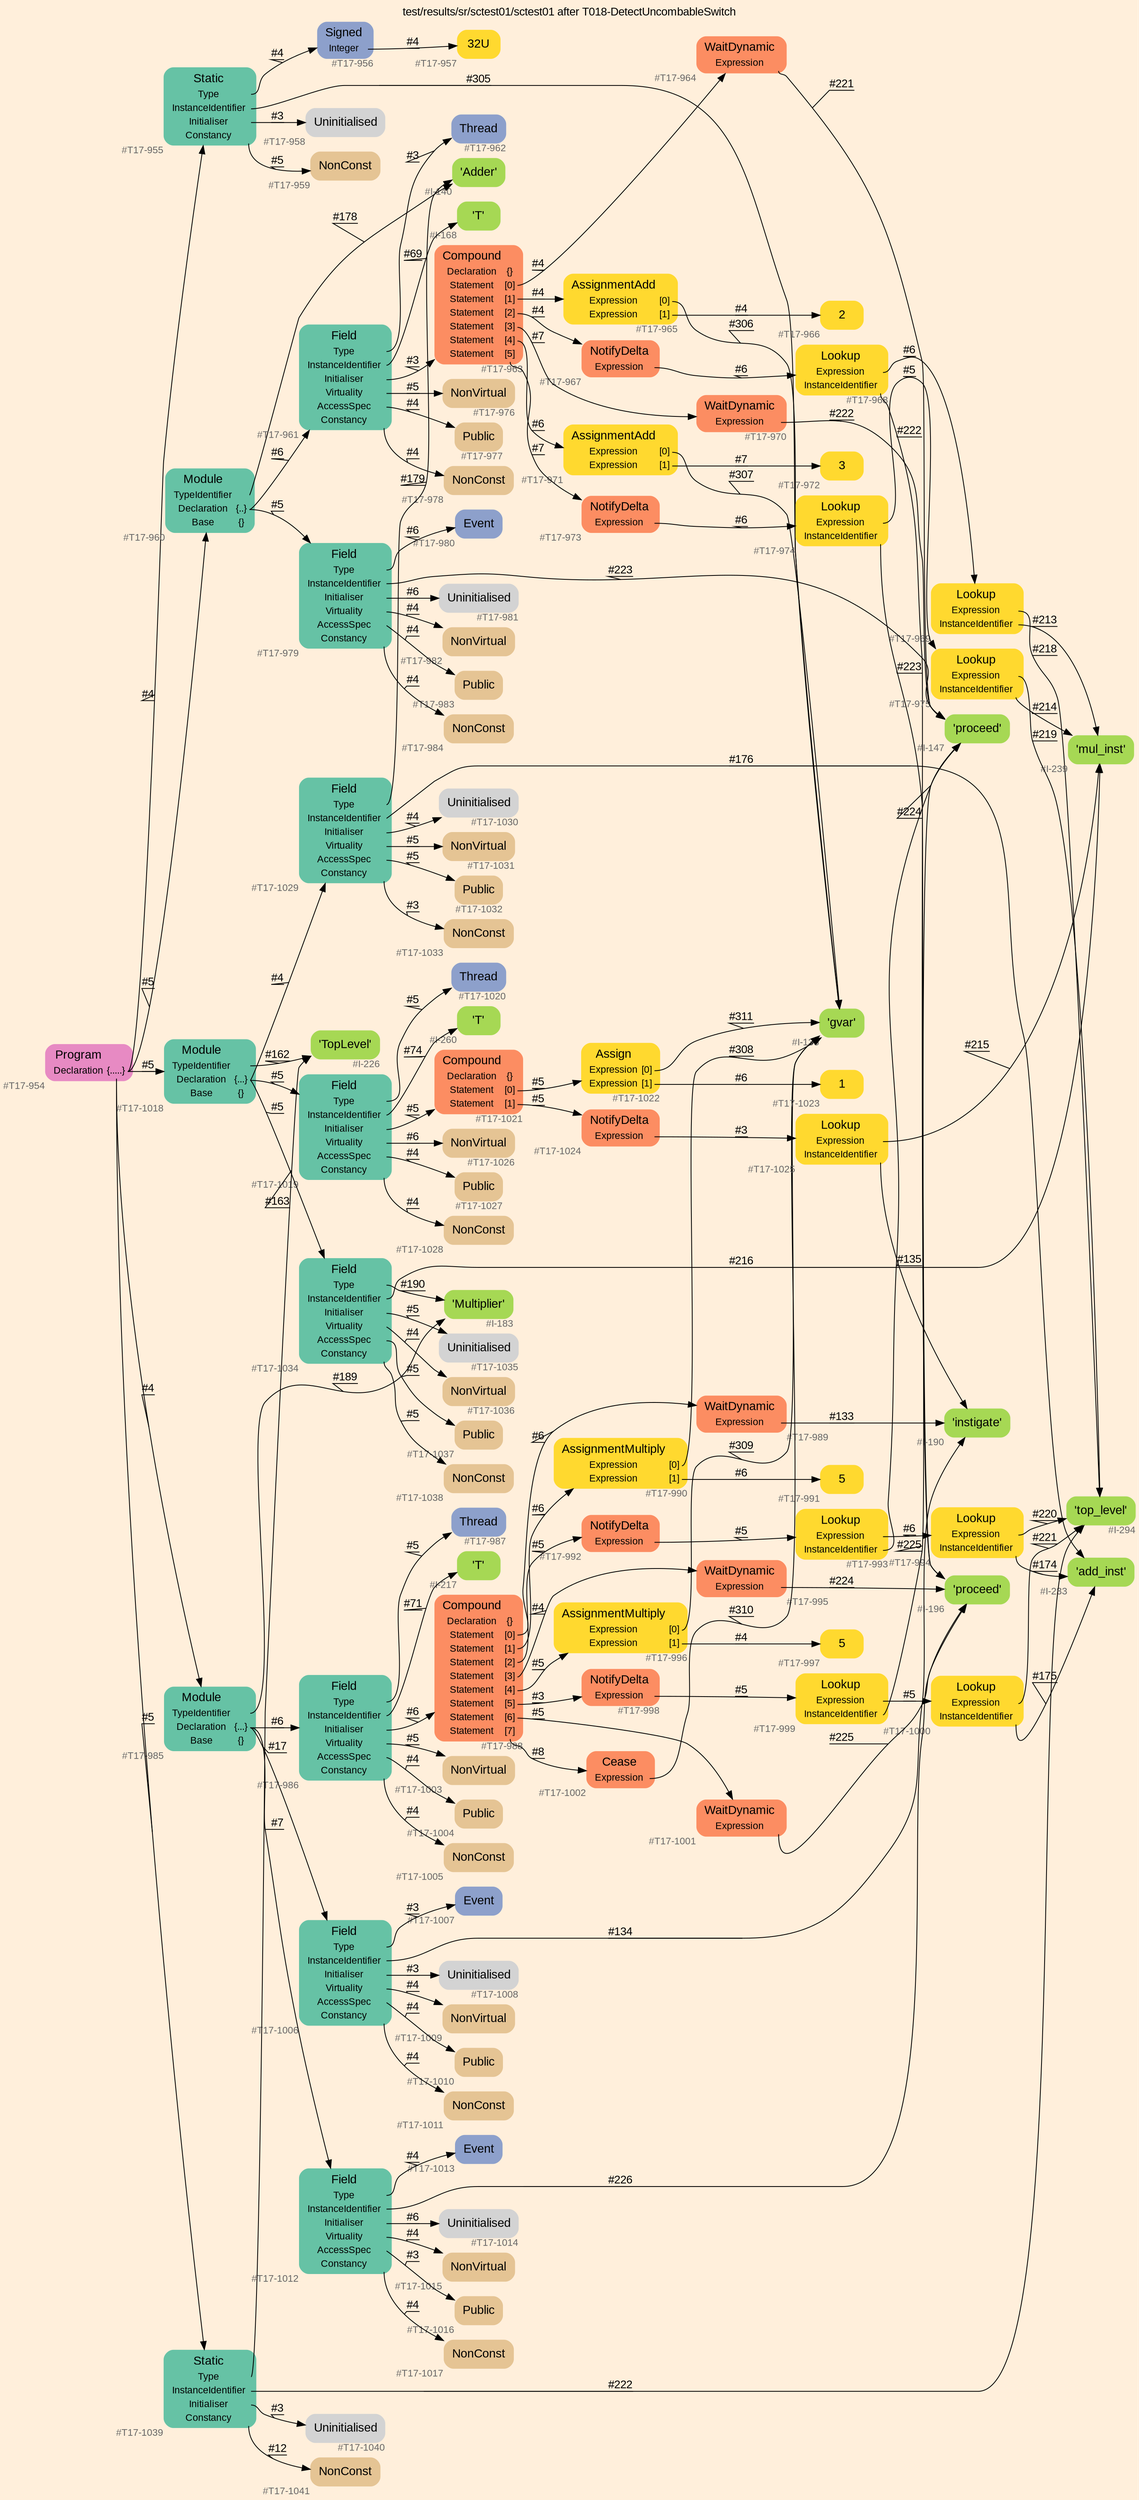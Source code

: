 digraph "test/results/sr/sctest01/sctest01 after T018-DetectUncombableSwitch" {
label = "test/results/sr/sctest01/sctest01 after T018-DetectUncombableSwitch"
labelloc = t
graph [
    rankdir = "LR"
    ranksep = 0.3
    bgcolor = antiquewhite1
    color = black
    fontcolor = black
    fontname = "Arial"
];
node [
    fontname = "Arial"
];
edge [
    fontname = "Arial"
];

// -------------------- node figure --------------------
// -------- block #T17-954 ----------
"#T17-954" [
    fillcolor = "/set28/4"
    xlabel = "#T17-954"
    fontsize = "12"
    fontcolor = grey40
    shape = "plaintext"
    label = <<TABLE BORDER="0" CELLBORDER="0" CELLSPACING="0">
     <TR><TD><FONT COLOR="black" POINT-SIZE="15">Program</FONT></TD></TR>
     <TR><TD><FONT COLOR="black" POINT-SIZE="12">Declaration</FONT></TD><TD PORT="port0"><FONT COLOR="black" POINT-SIZE="12">{.....}</FONT></TD></TR>
    </TABLE>>
    style = "rounded,filled"
];

// -------- block #T17-955 ----------
"#T17-955" [
    fillcolor = "/set28/1"
    xlabel = "#T17-955"
    fontsize = "12"
    fontcolor = grey40
    shape = "plaintext"
    label = <<TABLE BORDER="0" CELLBORDER="0" CELLSPACING="0">
     <TR><TD><FONT COLOR="black" POINT-SIZE="15">Static</FONT></TD></TR>
     <TR><TD><FONT COLOR="black" POINT-SIZE="12">Type</FONT></TD><TD PORT="port0"></TD></TR>
     <TR><TD><FONT COLOR="black" POINT-SIZE="12">InstanceIdentifier</FONT></TD><TD PORT="port1"></TD></TR>
     <TR><TD><FONT COLOR="black" POINT-SIZE="12">Initialiser</FONT></TD><TD PORT="port2"></TD></TR>
     <TR><TD><FONT COLOR="black" POINT-SIZE="12">Constancy</FONT></TD><TD PORT="port3"></TD></TR>
    </TABLE>>
    style = "rounded,filled"
];

// -------- block #T17-956 ----------
"#T17-956" [
    fillcolor = "/set28/3"
    xlabel = "#T17-956"
    fontsize = "12"
    fontcolor = grey40
    shape = "plaintext"
    label = <<TABLE BORDER="0" CELLBORDER="0" CELLSPACING="0">
     <TR><TD><FONT COLOR="black" POINT-SIZE="15">Signed</FONT></TD></TR>
     <TR><TD><FONT COLOR="black" POINT-SIZE="12">Integer</FONT></TD><TD PORT="port0"></TD></TR>
    </TABLE>>
    style = "rounded,filled"
];

// -------- block #T17-957 ----------
"#T17-957" [
    fillcolor = "/set28/6"
    xlabel = "#T17-957"
    fontsize = "12"
    fontcolor = grey40
    shape = "plaintext"
    label = <<TABLE BORDER="0" CELLBORDER="0" CELLSPACING="0">
     <TR><TD><FONT COLOR="black" POINT-SIZE="15">32U</FONT></TD></TR>
    </TABLE>>
    style = "rounded,filled"
];

// -------- block #I-135 ----------
"#I-135" [
    fillcolor = "/set28/5"
    xlabel = "#I-135"
    fontsize = "12"
    fontcolor = grey40
    shape = "plaintext"
    label = <<TABLE BORDER="0" CELLBORDER="0" CELLSPACING="0">
     <TR><TD><FONT COLOR="black" POINT-SIZE="15">'gvar'</FONT></TD></TR>
    </TABLE>>
    style = "rounded,filled"
];

// -------- block #T17-958 ----------
"#T17-958" [
    xlabel = "#T17-958"
    fontsize = "12"
    fontcolor = grey40
    shape = "plaintext"
    label = <<TABLE BORDER="0" CELLBORDER="0" CELLSPACING="0">
     <TR><TD><FONT COLOR="black" POINT-SIZE="15">Uninitialised</FONT></TD></TR>
    </TABLE>>
    style = "rounded,filled"
];

// -------- block #T17-959 ----------
"#T17-959" [
    fillcolor = "/set28/7"
    xlabel = "#T17-959"
    fontsize = "12"
    fontcolor = grey40
    shape = "plaintext"
    label = <<TABLE BORDER="0" CELLBORDER="0" CELLSPACING="0">
     <TR><TD><FONT COLOR="black" POINT-SIZE="15">NonConst</FONT></TD></TR>
    </TABLE>>
    style = "rounded,filled"
];

// -------- block #T17-960 ----------
"#T17-960" [
    fillcolor = "/set28/1"
    xlabel = "#T17-960"
    fontsize = "12"
    fontcolor = grey40
    shape = "plaintext"
    label = <<TABLE BORDER="0" CELLBORDER="0" CELLSPACING="0">
     <TR><TD><FONT COLOR="black" POINT-SIZE="15">Module</FONT></TD></TR>
     <TR><TD><FONT COLOR="black" POINT-SIZE="12">TypeIdentifier</FONT></TD><TD PORT="port0"></TD></TR>
     <TR><TD><FONT COLOR="black" POINT-SIZE="12">Declaration</FONT></TD><TD PORT="port1"><FONT COLOR="black" POINT-SIZE="12">{..}</FONT></TD></TR>
     <TR><TD><FONT COLOR="black" POINT-SIZE="12">Base</FONT></TD><TD PORT="port2"><FONT COLOR="black" POINT-SIZE="12">{}</FONT></TD></TR>
    </TABLE>>
    style = "rounded,filled"
];

// -------- block #I-140 ----------
"#I-140" [
    fillcolor = "/set28/5"
    xlabel = "#I-140"
    fontsize = "12"
    fontcolor = grey40
    shape = "plaintext"
    label = <<TABLE BORDER="0" CELLBORDER="0" CELLSPACING="0">
     <TR><TD><FONT COLOR="black" POINT-SIZE="15">'Adder'</FONT></TD></TR>
    </TABLE>>
    style = "rounded,filled"
];

// -------- block #T17-961 ----------
"#T17-961" [
    fillcolor = "/set28/1"
    xlabel = "#T17-961"
    fontsize = "12"
    fontcolor = grey40
    shape = "plaintext"
    label = <<TABLE BORDER="0" CELLBORDER="0" CELLSPACING="0">
     <TR><TD><FONT COLOR="black" POINT-SIZE="15">Field</FONT></TD></TR>
     <TR><TD><FONT COLOR="black" POINT-SIZE="12">Type</FONT></TD><TD PORT="port0"></TD></TR>
     <TR><TD><FONT COLOR="black" POINT-SIZE="12">InstanceIdentifier</FONT></TD><TD PORT="port1"></TD></TR>
     <TR><TD><FONT COLOR="black" POINT-SIZE="12">Initialiser</FONT></TD><TD PORT="port2"></TD></TR>
     <TR><TD><FONT COLOR="black" POINT-SIZE="12">Virtuality</FONT></TD><TD PORT="port3"></TD></TR>
     <TR><TD><FONT COLOR="black" POINT-SIZE="12">AccessSpec</FONT></TD><TD PORT="port4"></TD></TR>
     <TR><TD><FONT COLOR="black" POINT-SIZE="12">Constancy</FONT></TD><TD PORT="port5"></TD></TR>
    </TABLE>>
    style = "rounded,filled"
];

// -------- block #T17-962 ----------
"#T17-962" [
    fillcolor = "/set28/3"
    xlabel = "#T17-962"
    fontsize = "12"
    fontcolor = grey40
    shape = "plaintext"
    label = <<TABLE BORDER="0" CELLBORDER="0" CELLSPACING="0">
     <TR><TD><FONT COLOR="black" POINT-SIZE="15">Thread</FONT></TD></TR>
    </TABLE>>
    style = "rounded,filled"
];

// -------- block #I-168 ----------
"#I-168" [
    fillcolor = "/set28/5"
    xlabel = "#I-168"
    fontsize = "12"
    fontcolor = grey40
    shape = "plaintext"
    label = <<TABLE BORDER="0" CELLBORDER="0" CELLSPACING="0">
     <TR><TD><FONT COLOR="black" POINT-SIZE="15">'T'</FONT></TD></TR>
    </TABLE>>
    style = "rounded,filled"
];

// -------- block #T17-963 ----------
"#T17-963" [
    fillcolor = "/set28/2"
    xlabel = "#T17-963"
    fontsize = "12"
    fontcolor = grey40
    shape = "plaintext"
    label = <<TABLE BORDER="0" CELLBORDER="0" CELLSPACING="0">
     <TR><TD><FONT COLOR="black" POINT-SIZE="15">Compound</FONT></TD></TR>
     <TR><TD><FONT COLOR="black" POINT-SIZE="12">Declaration</FONT></TD><TD PORT="port0"><FONT COLOR="black" POINT-SIZE="12">{}</FONT></TD></TR>
     <TR><TD><FONT COLOR="black" POINT-SIZE="12">Statement</FONT></TD><TD PORT="port1"><FONT COLOR="black" POINT-SIZE="12">[0]</FONT></TD></TR>
     <TR><TD><FONT COLOR="black" POINT-SIZE="12">Statement</FONT></TD><TD PORT="port2"><FONT COLOR="black" POINT-SIZE="12">[1]</FONT></TD></TR>
     <TR><TD><FONT COLOR="black" POINT-SIZE="12">Statement</FONT></TD><TD PORT="port3"><FONT COLOR="black" POINT-SIZE="12">[2]</FONT></TD></TR>
     <TR><TD><FONT COLOR="black" POINT-SIZE="12">Statement</FONT></TD><TD PORT="port4"><FONT COLOR="black" POINT-SIZE="12">[3]</FONT></TD></TR>
     <TR><TD><FONT COLOR="black" POINT-SIZE="12">Statement</FONT></TD><TD PORT="port5"><FONT COLOR="black" POINT-SIZE="12">[4]</FONT></TD></TR>
     <TR><TD><FONT COLOR="black" POINT-SIZE="12">Statement</FONT></TD><TD PORT="port6"><FONT COLOR="black" POINT-SIZE="12">[5]</FONT></TD></TR>
    </TABLE>>
    style = "rounded,filled"
];

// -------- block #T17-964 ----------
"#T17-964" [
    fillcolor = "/set28/2"
    xlabel = "#T17-964"
    fontsize = "12"
    fontcolor = grey40
    shape = "plaintext"
    label = <<TABLE BORDER="0" CELLBORDER="0" CELLSPACING="0">
     <TR><TD><FONT COLOR="black" POINT-SIZE="15">WaitDynamic</FONT></TD></TR>
     <TR><TD><FONT COLOR="black" POINT-SIZE="12">Expression</FONT></TD><TD PORT="port0"></TD></TR>
    </TABLE>>
    style = "rounded,filled"
];

// -------- block #I-147 ----------
"#I-147" [
    fillcolor = "/set28/5"
    xlabel = "#I-147"
    fontsize = "12"
    fontcolor = grey40
    shape = "plaintext"
    label = <<TABLE BORDER="0" CELLBORDER="0" CELLSPACING="0">
     <TR><TD><FONT COLOR="black" POINT-SIZE="15">'proceed'</FONT></TD></TR>
    </TABLE>>
    style = "rounded,filled"
];

// -------- block #T17-965 ----------
"#T17-965" [
    fillcolor = "/set28/6"
    xlabel = "#T17-965"
    fontsize = "12"
    fontcolor = grey40
    shape = "plaintext"
    label = <<TABLE BORDER="0" CELLBORDER="0" CELLSPACING="0">
     <TR><TD><FONT COLOR="black" POINT-SIZE="15">AssignmentAdd</FONT></TD></TR>
     <TR><TD><FONT COLOR="black" POINT-SIZE="12">Expression</FONT></TD><TD PORT="port0"><FONT COLOR="black" POINT-SIZE="12">[0]</FONT></TD></TR>
     <TR><TD><FONT COLOR="black" POINT-SIZE="12">Expression</FONT></TD><TD PORT="port1"><FONT COLOR="black" POINT-SIZE="12">[1]</FONT></TD></TR>
    </TABLE>>
    style = "rounded,filled"
];

// -------- block #T17-966 ----------
"#T17-966" [
    fillcolor = "/set28/6"
    xlabel = "#T17-966"
    fontsize = "12"
    fontcolor = grey40
    shape = "plaintext"
    label = <<TABLE BORDER="0" CELLBORDER="0" CELLSPACING="0">
     <TR><TD><FONT COLOR="black" POINT-SIZE="15">2</FONT></TD></TR>
    </TABLE>>
    style = "rounded,filled"
];

// -------- block #T17-967 ----------
"#T17-967" [
    fillcolor = "/set28/2"
    xlabel = "#T17-967"
    fontsize = "12"
    fontcolor = grey40
    shape = "plaintext"
    label = <<TABLE BORDER="0" CELLBORDER="0" CELLSPACING="0">
     <TR><TD><FONT COLOR="black" POINT-SIZE="15">NotifyDelta</FONT></TD></TR>
     <TR><TD><FONT COLOR="black" POINT-SIZE="12">Expression</FONT></TD><TD PORT="port0"></TD></TR>
    </TABLE>>
    style = "rounded,filled"
];

// -------- block #T17-968 ----------
"#T17-968" [
    fillcolor = "/set28/6"
    xlabel = "#T17-968"
    fontsize = "12"
    fontcolor = grey40
    shape = "plaintext"
    label = <<TABLE BORDER="0" CELLBORDER="0" CELLSPACING="0">
     <TR><TD><FONT COLOR="black" POINT-SIZE="15">Lookup</FONT></TD></TR>
     <TR><TD><FONT COLOR="black" POINT-SIZE="12">Expression</FONT></TD><TD PORT="port0"></TD></TR>
     <TR><TD><FONT COLOR="black" POINT-SIZE="12">InstanceIdentifier</FONT></TD><TD PORT="port1"></TD></TR>
    </TABLE>>
    style = "rounded,filled"
];

// -------- block #T17-969 ----------
"#T17-969" [
    fillcolor = "/set28/6"
    xlabel = "#T17-969"
    fontsize = "12"
    fontcolor = grey40
    shape = "plaintext"
    label = <<TABLE BORDER="0" CELLBORDER="0" CELLSPACING="0">
     <TR><TD><FONT COLOR="black" POINT-SIZE="15">Lookup</FONT></TD></TR>
     <TR><TD><FONT COLOR="black" POINT-SIZE="12">Expression</FONT></TD><TD PORT="port0"></TD></TR>
     <TR><TD><FONT COLOR="black" POINT-SIZE="12">InstanceIdentifier</FONT></TD><TD PORT="port1"></TD></TR>
    </TABLE>>
    style = "rounded,filled"
];

// -------- block #I-294 ----------
"#I-294" [
    fillcolor = "/set28/5"
    xlabel = "#I-294"
    fontsize = "12"
    fontcolor = grey40
    shape = "plaintext"
    label = <<TABLE BORDER="0" CELLBORDER="0" CELLSPACING="0">
     <TR><TD><FONT COLOR="black" POINT-SIZE="15">'top_level'</FONT></TD></TR>
    </TABLE>>
    style = "rounded,filled"
];

// -------- block #I-239 ----------
"#I-239" [
    fillcolor = "/set28/5"
    xlabel = "#I-239"
    fontsize = "12"
    fontcolor = grey40
    shape = "plaintext"
    label = <<TABLE BORDER="0" CELLBORDER="0" CELLSPACING="0">
     <TR><TD><FONT COLOR="black" POINT-SIZE="15">'mul_inst'</FONT></TD></TR>
    </TABLE>>
    style = "rounded,filled"
];

// -------- block #I-196 ----------
"#I-196" [
    fillcolor = "/set28/5"
    xlabel = "#I-196"
    fontsize = "12"
    fontcolor = grey40
    shape = "plaintext"
    label = <<TABLE BORDER="0" CELLBORDER="0" CELLSPACING="0">
     <TR><TD><FONT COLOR="black" POINT-SIZE="15">'proceed'</FONT></TD></TR>
    </TABLE>>
    style = "rounded,filled"
];

// -------- block #T17-970 ----------
"#T17-970" [
    fillcolor = "/set28/2"
    xlabel = "#T17-970"
    fontsize = "12"
    fontcolor = grey40
    shape = "plaintext"
    label = <<TABLE BORDER="0" CELLBORDER="0" CELLSPACING="0">
     <TR><TD><FONT COLOR="black" POINT-SIZE="15">WaitDynamic</FONT></TD></TR>
     <TR><TD><FONT COLOR="black" POINT-SIZE="12">Expression</FONT></TD><TD PORT="port0"></TD></TR>
    </TABLE>>
    style = "rounded,filled"
];

// -------- block #T17-971 ----------
"#T17-971" [
    fillcolor = "/set28/6"
    xlabel = "#T17-971"
    fontsize = "12"
    fontcolor = grey40
    shape = "plaintext"
    label = <<TABLE BORDER="0" CELLBORDER="0" CELLSPACING="0">
     <TR><TD><FONT COLOR="black" POINT-SIZE="15">AssignmentAdd</FONT></TD></TR>
     <TR><TD><FONT COLOR="black" POINT-SIZE="12">Expression</FONT></TD><TD PORT="port0"><FONT COLOR="black" POINT-SIZE="12">[0]</FONT></TD></TR>
     <TR><TD><FONT COLOR="black" POINT-SIZE="12">Expression</FONT></TD><TD PORT="port1"><FONT COLOR="black" POINT-SIZE="12">[1]</FONT></TD></TR>
    </TABLE>>
    style = "rounded,filled"
];

// -------- block #T17-972 ----------
"#T17-972" [
    fillcolor = "/set28/6"
    xlabel = "#T17-972"
    fontsize = "12"
    fontcolor = grey40
    shape = "plaintext"
    label = <<TABLE BORDER="0" CELLBORDER="0" CELLSPACING="0">
     <TR><TD><FONT COLOR="black" POINT-SIZE="15">3</FONT></TD></TR>
    </TABLE>>
    style = "rounded,filled"
];

// -------- block #T17-973 ----------
"#T17-973" [
    fillcolor = "/set28/2"
    xlabel = "#T17-973"
    fontsize = "12"
    fontcolor = grey40
    shape = "plaintext"
    label = <<TABLE BORDER="0" CELLBORDER="0" CELLSPACING="0">
     <TR><TD><FONT COLOR="black" POINT-SIZE="15">NotifyDelta</FONT></TD></TR>
     <TR><TD><FONT COLOR="black" POINT-SIZE="12">Expression</FONT></TD><TD PORT="port0"></TD></TR>
    </TABLE>>
    style = "rounded,filled"
];

// -------- block #T17-974 ----------
"#T17-974" [
    fillcolor = "/set28/6"
    xlabel = "#T17-974"
    fontsize = "12"
    fontcolor = grey40
    shape = "plaintext"
    label = <<TABLE BORDER="0" CELLBORDER="0" CELLSPACING="0">
     <TR><TD><FONT COLOR="black" POINT-SIZE="15">Lookup</FONT></TD></TR>
     <TR><TD><FONT COLOR="black" POINT-SIZE="12">Expression</FONT></TD><TD PORT="port0"></TD></TR>
     <TR><TD><FONT COLOR="black" POINT-SIZE="12">InstanceIdentifier</FONT></TD><TD PORT="port1"></TD></TR>
    </TABLE>>
    style = "rounded,filled"
];

// -------- block #T17-975 ----------
"#T17-975" [
    fillcolor = "/set28/6"
    xlabel = "#T17-975"
    fontsize = "12"
    fontcolor = grey40
    shape = "plaintext"
    label = <<TABLE BORDER="0" CELLBORDER="0" CELLSPACING="0">
     <TR><TD><FONT COLOR="black" POINT-SIZE="15">Lookup</FONT></TD></TR>
     <TR><TD><FONT COLOR="black" POINT-SIZE="12">Expression</FONT></TD><TD PORT="port0"></TD></TR>
     <TR><TD><FONT COLOR="black" POINT-SIZE="12">InstanceIdentifier</FONT></TD><TD PORT="port1"></TD></TR>
    </TABLE>>
    style = "rounded,filled"
];

// -------- block #T17-976 ----------
"#T17-976" [
    fillcolor = "/set28/7"
    xlabel = "#T17-976"
    fontsize = "12"
    fontcolor = grey40
    shape = "plaintext"
    label = <<TABLE BORDER="0" CELLBORDER="0" CELLSPACING="0">
     <TR><TD><FONT COLOR="black" POINT-SIZE="15">NonVirtual</FONT></TD></TR>
    </TABLE>>
    style = "rounded,filled"
];

// -------- block #T17-977 ----------
"#T17-977" [
    fillcolor = "/set28/7"
    xlabel = "#T17-977"
    fontsize = "12"
    fontcolor = grey40
    shape = "plaintext"
    label = <<TABLE BORDER="0" CELLBORDER="0" CELLSPACING="0">
     <TR><TD><FONT COLOR="black" POINT-SIZE="15">Public</FONT></TD></TR>
    </TABLE>>
    style = "rounded,filled"
];

// -------- block #T17-978 ----------
"#T17-978" [
    fillcolor = "/set28/7"
    xlabel = "#T17-978"
    fontsize = "12"
    fontcolor = grey40
    shape = "plaintext"
    label = <<TABLE BORDER="0" CELLBORDER="0" CELLSPACING="0">
     <TR><TD><FONT COLOR="black" POINT-SIZE="15">NonConst</FONT></TD></TR>
    </TABLE>>
    style = "rounded,filled"
];

// -------- block #T17-979 ----------
"#T17-979" [
    fillcolor = "/set28/1"
    xlabel = "#T17-979"
    fontsize = "12"
    fontcolor = grey40
    shape = "plaintext"
    label = <<TABLE BORDER="0" CELLBORDER="0" CELLSPACING="0">
     <TR><TD><FONT COLOR="black" POINT-SIZE="15">Field</FONT></TD></TR>
     <TR><TD><FONT COLOR="black" POINT-SIZE="12">Type</FONT></TD><TD PORT="port0"></TD></TR>
     <TR><TD><FONT COLOR="black" POINT-SIZE="12">InstanceIdentifier</FONT></TD><TD PORT="port1"></TD></TR>
     <TR><TD><FONT COLOR="black" POINT-SIZE="12">Initialiser</FONT></TD><TD PORT="port2"></TD></TR>
     <TR><TD><FONT COLOR="black" POINT-SIZE="12">Virtuality</FONT></TD><TD PORT="port3"></TD></TR>
     <TR><TD><FONT COLOR="black" POINT-SIZE="12">AccessSpec</FONT></TD><TD PORT="port4"></TD></TR>
     <TR><TD><FONT COLOR="black" POINT-SIZE="12">Constancy</FONT></TD><TD PORT="port5"></TD></TR>
    </TABLE>>
    style = "rounded,filled"
];

// -------- block #T17-980 ----------
"#T17-980" [
    fillcolor = "/set28/3"
    xlabel = "#T17-980"
    fontsize = "12"
    fontcolor = grey40
    shape = "plaintext"
    label = <<TABLE BORDER="0" CELLBORDER="0" CELLSPACING="0">
     <TR><TD><FONT COLOR="black" POINT-SIZE="15">Event</FONT></TD></TR>
    </TABLE>>
    style = "rounded,filled"
];

// -------- block #T17-981 ----------
"#T17-981" [
    xlabel = "#T17-981"
    fontsize = "12"
    fontcolor = grey40
    shape = "plaintext"
    label = <<TABLE BORDER="0" CELLBORDER="0" CELLSPACING="0">
     <TR><TD><FONT COLOR="black" POINT-SIZE="15">Uninitialised</FONT></TD></TR>
    </TABLE>>
    style = "rounded,filled"
];

// -------- block #T17-982 ----------
"#T17-982" [
    fillcolor = "/set28/7"
    xlabel = "#T17-982"
    fontsize = "12"
    fontcolor = grey40
    shape = "plaintext"
    label = <<TABLE BORDER="0" CELLBORDER="0" CELLSPACING="0">
     <TR><TD><FONT COLOR="black" POINT-SIZE="15">NonVirtual</FONT></TD></TR>
    </TABLE>>
    style = "rounded,filled"
];

// -------- block #T17-983 ----------
"#T17-983" [
    fillcolor = "/set28/7"
    xlabel = "#T17-983"
    fontsize = "12"
    fontcolor = grey40
    shape = "plaintext"
    label = <<TABLE BORDER="0" CELLBORDER="0" CELLSPACING="0">
     <TR><TD><FONT COLOR="black" POINT-SIZE="15">Public</FONT></TD></TR>
    </TABLE>>
    style = "rounded,filled"
];

// -------- block #T17-984 ----------
"#T17-984" [
    fillcolor = "/set28/7"
    xlabel = "#T17-984"
    fontsize = "12"
    fontcolor = grey40
    shape = "plaintext"
    label = <<TABLE BORDER="0" CELLBORDER="0" CELLSPACING="0">
     <TR><TD><FONT COLOR="black" POINT-SIZE="15">NonConst</FONT></TD></TR>
    </TABLE>>
    style = "rounded,filled"
];

// -------- block #T17-985 ----------
"#T17-985" [
    fillcolor = "/set28/1"
    xlabel = "#T17-985"
    fontsize = "12"
    fontcolor = grey40
    shape = "plaintext"
    label = <<TABLE BORDER="0" CELLBORDER="0" CELLSPACING="0">
     <TR><TD><FONT COLOR="black" POINT-SIZE="15">Module</FONT></TD></TR>
     <TR><TD><FONT COLOR="black" POINT-SIZE="12">TypeIdentifier</FONT></TD><TD PORT="port0"></TD></TR>
     <TR><TD><FONT COLOR="black" POINT-SIZE="12">Declaration</FONT></TD><TD PORT="port1"><FONT COLOR="black" POINT-SIZE="12">{...}</FONT></TD></TR>
     <TR><TD><FONT COLOR="black" POINT-SIZE="12">Base</FONT></TD><TD PORT="port2"><FONT COLOR="black" POINT-SIZE="12">{}</FONT></TD></TR>
    </TABLE>>
    style = "rounded,filled"
];

// -------- block #I-183 ----------
"#I-183" [
    fillcolor = "/set28/5"
    xlabel = "#I-183"
    fontsize = "12"
    fontcolor = grey40
    shape = "plaintext"
    label = <<TABLE BORDER="0" CELLBORDER="0" CELLSPACING="0">
     <TR><TD><FONT COLOR="black" POINT-SIZE="15">'Multiplier'</FONT></TD></TR>
    </TABLE>>
    style = "rounded,filled"
];

// -------- block #T17-986 ----------
"#T17-986" [
    fillcolor = "/set28/1"
    xlabel = "#T17-986"
    fontsize = "12"
    fontcolor = grey40
    shape = "plaintext"
    label = <<TABLE BORDER="0" CELLBORDER="0" CELLSPACING="0">
     <TR><TD><FONT COLOR="black" POINT-SIZE="15">Field</FONT></TD></TR>
     <TR><TD><FONT COLOR="black" POINT-SIZE="12">Type</FONT></TD><TD PORT="port0"></TD></TR>
     <TR><TD><FONT COLOR="black" POINT-SIZE="12">InstanceIdentifier</FONT></TD><TD PORT="port1"></TD></TR>
     <TR><TD><FONT COLOR="black" POINT-SIZE="12">Initialiser</FONT></TD><TD PORT="port2"></TD></TR>
     <TR><TD><FONT COLOR="black" POINT-SIZE="12">Virtuality</FONT></TD><TD PORT="port3"></TD></TR>
     <TR><TD><FONT COLOR="black" POINT-SIZE="12">AccessSpec</FONT></TD><TD PORT="port4"></TD></TR>
     <TR><TD><FONT COLOR="black" POINT-SIZE="12">Constancy</FONT></TD><TD PORT="port5"></TD></TR>
    </TABLE>>
    style = "rounded,filled"
];

// -------- block #T17-987 ----------
"#T17-987" [
    fillcolor = "/set28/3"
    xlabel = "#T17-987"
    fontsize = "12"
    fontcolor = grey40
    shape = "plaintext"
    label = <<TABLE BORDER="0" CELLBORDER="0" CELLSPACING="0">
     <TR><TD><FONT COLOR="black" POINT-SIZE="15">Thread</FONT></TD></TR>
    </TABLE>>
    style = "rounded,filled"
];

// -------- block #I-217 ----------
"#I-217" [
    fillcolor = "/set28/5"
    xlabel = "#I-217"
    fontsize = "12"
    fontcolor = grey40
    shape = "plaintext"
    label = <<TABLE BORDER="0" CELLBORDER="0" CELLSPACING="0">
     <TR><TD><FONT COLOR="black" POINT-SIZE="15">'T'</FONT></TD></TR>
    </TABLE>>
    style = "rounded,filled"
];

// -------- block #T17-988 ----------
"#T17-988" [
    fillcolor = "/set28/2"
    xlabel = "#T17-988"
    fontsize = "12"
    fontcolor = grey40
    shape = "plaintext"
    label = <<TABLE BORDER="0" CELLBORDER="0" CELLSPACING="0">
     <TR><TD><FONT COLOR="black" POINT-SIZE="15">Compound</FONT></TD></TR>
     <TR><TD><FONT COLOR="black" POINT-SIZE="12">Declaration</FONT></TD><TD PORT="port0"><FONT COLOR="black" POINT-SIZE="12">{}</FONT></TD></TR>
     <TR><TD><FONT COLOR="black" POINT-SIZE="12">Statement</FONT></TD><TD PORT="port1"><FONT COLOR="black" POINT-SIZE="12">[0]</FONT></TD></TR>
     <TR><TD><FONT COLOR="black" POINT-SIZE="12">Statement</FONT></TD><TD PORT="port2"><FONT COLOR="black" POINT-SIZE="12">[1]</FONT></TD></TR>
     <TR><TD><FONT COLOR="black" POINT-SIZE="12">Statement</FONT></TD><TD PORT="port3"><FONT COLOR="black" POINT-SIZE="12">[2]</FONT></TD></TR>
     <TR><TD><FONT COLOR="black" POINT-SIZE="12">Statement</FONT></TD><TD PORT="port4"><FONT COLOR="black" POINT-SIZE="12">[3]</FONT></TD></TR>
     <TR><TD><FONT COLOR="black" POINT-SIZE="12">Statement</FONT></TD><TD PORT="port5"><FONT COLOR="black" POINT-SIZE="12">[4]</FONT></TD></TR>
     <TR><TD><FONT COLOR="black" POINT-SIZE="12">Statement</FONT></TD><TD PORT="port6"><FONT COLOR="black" POINT-SIZE="12">[5]</FONT></TD></TR>
     <TR><TD><FONT COLOR="black" POINT-SIZE="12">Statement</FONT></TD><TD PORT="port7"><FONT COLOR="black" POINT-SIZE="12">[6]</FONT></TD></TR>
     <TR><TD><FONT COLOR="black" POINT-SIZE="12">Statement</FONT></TD><TD PORT="port8"><FONT COLOR="black" POINT-SIZE="12">[7]</FONT></TD></TR>
    </TABLE>>
    style = "rounded,filled"
];

// -------- block #T17-989 ----------
"#T17-989" [
    fillcolor = "/set28/2"
    xlabel = "#T17-989"
    fontsize = "12"
    fontcolor = grey40
    shape = "plaintext"
    label = <<TABLE BORDER="0" CELLBORDER="0" CELLSPACING="0">
     <TR><TD><FONT COLOR="black" POINT-SIZE="15">WaitDynamic</FONT></TD></TR>
     <TR><TD><FONT COLOR="black" POINT-SIZE="12">Expression</FONT></TD><TD PORT="port0"></TD></TR>
    </TABLE>>
    style = "rounded,filled"
];

// -------- block #I-190 ----------
"#I-190" [
    fillcolor = "/set28/5"
    xlabel = "#I-190"
    fontsize = "12"
    fontcolor = grey40
    shape = "plaintext"
    label = <<TABLE BORDER="0" CELLBORDER="0" CELLSPACING="0">
     <TR><TD><FONT COLOR="black" POINT-SIZE="15">'instigate'</FONT></TD></TR>
    </TABLE>>
    style = "rounded,filled"
];

// -------- block #T17-990 ----------
"#T17-990" [
    fillcolor = "/set28/6"
    xlabel = "#T17-990"
    fontsize = "12"
    fontcolor = grey40
    shape = "plaintext"
    label = <<TABLE BORDER="0" CELLBORDER="0" CELLSPACING="0">
     <TR><TD><FONT COLOR="black" POINT-SIZE="15">AssignmentMultiply</FONT></TD></TR>
     <TR><TD><FONT COLOR="black" POINT-SIZE="12">Expression</FONT></TD><TD PORT="port0"><FONT COLOR="black" POINT-SIZE="12">[0]</FONT></TD></TR>
     <TR><TD><FONT COLOR="black" POINT-SIZE="12">Expression</FONT></TD><TD PORT="port1"><FONT COLOR="black" POINT-SIZE="12">[1]</FONT></TD></TR>
    </TABLE>>
    style = "rounded,filled"
];

// -------- block #T17-991 ----------
"#T17-991" [
    fillcolor = "/set28/6"
    xlabel = "#T17-991"
    fontsize = "12"
    fontcolor = grey40
    shape = "plaintext"
    label = <<TABLE BORDER="0" CELLBORDER="0" CELLSPACING="0">
     <TR><TD><FONT COLOR="black" POINT-SIZE="15">5</FONT></TD></TR>
    </TABLE>>
    style = "rounded,filled"
];

// -------- block #T17-992 ----------
"#T17-992" [
    fillcolor = "/set28/2"
    xlabel = "#T17-992"
    fontsize = "12"
    fontcolor = grey40
    shape = "plaintext"
    label = <<TABLE BORDER="0" CELLBORDER="0" CELLSPACING="0">
     <TR><TD><FONT COLOR="black" POINT-SIZE="15">NotifyDelta</FONT></TD></TR>
     <TR><TD><FONT COLOR="black" POINT-SIZE="12">Expression</FONT></TD><TD PORT="port0"></TD></TR>
    </TABLE>>
    style = "rounded,filled"
];

// -------- block #T17-993 ----------
"#T17-993" [
    fillcolor = "/set28/6"
    xlabel = "#T17-993"
    fontsize = "12"
    fontcolor = grey40
    shape = "plaintext"
    label = <<TABLE BORDER="0" CELLBORDER="0" CELLSPACING="0">
     <TR><TD><FONT COLOR="black" POINT-SIZE="15">Lookup</FONT></TD></TR>
     <TR><TD><FONT COLOR="black" POINT-SIZE="12">Expression</FONT></TD><TD PORT="port0"></TD></TR>
     <TR><TD><FONT COLOR="black" POINT-SIZE="12">InstanceIdentifier</FONT></TD><TD PORT="port1"></TD></TR>
    </TABLE>>
    style = "rounded,filled"
];

// -------- block #T17-994 ----------
"#T17-994" [
    fillcolor = "/set28/6"
    xlabel = "#T17-994"
    fontsize = "12"
    fontcolor = grey40
    shape = "plaintext"
    label = <<TABLE BORDER="0" CELLBORDER="0" CELLSPACING="0">
     <TR><TD><FONT COLOR="black" POINT-SIZE="15">Lookup</FONT></TD></TR>
     <TR><TD><FONT COLOR="black" POINT-SIZE="12">Expression</FONT></TD><TD PORT="port0"></TD></TR>
     <TR><TD><FONT COLOR="black" POINT-SIZE="12">InstanceIdentifier</FONT></TD><TD PORT="port1"></TD></TR>
    </TABLE>>
    style = "rounded,filled"
];

// -------- block #I-233 ----------
"#I-233" [
    fillcolor = "/set28/5"
    xlabel = "#I-233"
    fontsize = "12"
    fontcolor = grey40
    shape = "plaintext"
    label = <<TABLE BORDER="0" CELLBORDER="0" CELLSPACING="0">
     <TR><TD><FONT COLOR="black" POINT-SIZE="15">'add_inst'</FONT></TD></TR>
    </TABLE>>
    style = "rounded,filled"
];

// -------- block #T17-995 ----------
"#T17-995" [
    fillcolor = "/set28/2"
    xlabel = "#T17-995"
    fontsize = "12"
    fontcolor = grey40
    shape = "plaintext"
    label = <<TABLE BORDER="0" CELLBORDER="0" CELLSPACING="0">
     <TR><TD><FONT COLOR="black" POINT-SIZE="15">WaitDynamic</FONT></TD></TR>
     <TR><TD><FONT COLOR="black" POINT-SIZE="12">Expression</FONT></TD><TD PORT="port0"></TD></TR>
    </TABLE>>
    style = "rounded,filled"
];

// -------- block #T17-996 ----------
"#T17-996" [
    fillcolor = "/set28/6"
    xlabel = "#T17-996"
    fontsize = "12"
    fontcolor = grey40
    shape = "plaintext"
    label = <<TABLE BORDER="0" CELLBORDER="0" CELLSPACING="0">
     <TR><TD><FONT COLOR="black" POINT-SIZE="15">AssignmentMultiply</FONT></TD></TR>
     <TR><TD><FONT COLOR="black" POINT-SIZE="12">Expression</FONT></TD><TD PORT="port0"><FONT COLOR="black" POINT-SIZE="12">[0]</FONT></TD></TR>
     <TR><TD><FONT COLOR="black" POINT-SIZE="12">Expression</FONT></TD><TD PORT="port1"><FONT COLOR="black" POINT-SIZE="12">[1]</FONT></TD></TR>
    </TABLE>>
    style = "rounded,filled"
];

// -------- block #T17-997 ----------
"#T17-997" [
    fillcolor = "/set28/6"
    xlabel = "#T17-997"
    fontsize = "12"
    fontcolor = grey40
    shape = "plaintext"
    label = <<TABLE BORDER="0" CELLBORDER="0" CELLSPACING="0">
     <TR><TD><FONT COLOR="black" POINT-SIZE="15">5</FONT></TD></TR>
    </TABLE>>
    style = "rounded,filled"
];

// -------- block #T17-998 ----------
"#T17-998" [
    fillcolor = "/set28/2"
    xlabel = "#T17-998"
    fontsize = "12"
    fontcolor = grey40
    shape = "plaintext"
    label = <<TABLE BORDER="0" CELLBORDER="0" CELLSPACING="0">
     <TR><TD><FONT COLOR="black" POINT-SIZE="15">NotifyDelta</FONT></TD></TR>
     <TR><TD><FONT COLOR="black" POINT-SIZE="12">Expression</FONT></TD><TD PORT="port0"></TD></TR>
    </TABLE>>
    style = "rounded,filled"
];

// -------- block #T17-999 ----------
"#T17-999" [
    fillcolor = "/set28/6"
    xlabel = "#T17-999"
    fontsize = "12"
    fontcolor = grey40
    shape = "plaintext"
    label = <<TABLE BORDER="0" CELLBORDER="0" CELLSPACING="0">
     <TR><TD><FONT COLOR="black" POINT-SIZE="15">Lookup</FONT></TD></TR>
     <TR><TD><FONT COLOR="black" POINT-SIZE="12">Expression</FONT></TD><TD PORT="port0"></TD></TR>
     <TR><TD><FONT COLOR="black" POINT-SIZE="12">InstanceIdentifier</FONT></TD><TD PORT="port1"></TD></TR>
    </TABLE>>
    style = "rounded,filled"
];

// -------- block #T17-1000 ----------
"#T17-1000" [
    fillcolor = "/set28/6"
    xlabel = "#T17-1000"
    fontsize = "12"
    fontcolor = grey40
    shape = "plaintext"
    label = <<TABLE BORDER="0" CELLBORDER="0" CELLSPACING="0">
     <TR><TD><FONT COLOR="black" POINT-SIZE="15">Lookup</FONT></TD></TR>
     <TR><TD><FONT COLOR="black" POINT-SIZE="12">Expression</FONT></TD><TD PORT="port0"></TD></TR>
     <TR><TD><FONT COLOR="black" POINT-SIZE="12">InstanceIdentifier</FONT></TD><TD PORT="port1"></TD></TR>
    </TABLE>>
    style = "rounded,filled"
];

// -------- block #T17-1001 ----------
"#T17-1001" [
    fillcolor = "/set28/2"
    xlabel = "#T17-1001"
    fontsize = "12"
    fontcolor = grey40
    shape = "plaintext"
    label = <<TABLE BORDER="0" CELLBORDER="0" CELLSPACING="0">
     <TR><TD><FONT COLOR="black" POINT-SIZE="15">WaitDynamic</FONT></TD></TR>
     <TR><TD><FONT COLOR="black" POINT-SIZE="12">Expression</FONT></TD><TD PORT="port0"></TD></TR>
    </TABLE>>
    style = "rounded,filled"
];

// -------- block #T17-1002 ----------
"#T17-1002" [
    fillcolor = "/set28/2"
    xlabel = "#T17-1002"
    fontsize = "12"
    fontcolor = grey40
    shape = "plaintext"
    label = <<TABLE BORDER="0" CELLBORDER="0" CELLSPACING="0">
     <TR><TD><FONT COLOR="black" POINT-SIZE="15">Cease</FONT></TD></TR>
     <TR><TD><FONT COLOR="black" POINT-SIZE="12">Expression</FONT></TD><TD PORT="port0"></TD></TR>
    </TABLE>>
    style = "rounded,filled"
];

// -------- block #T17-1003 ----------
"#T17-1003" [
    fillcolor = "/set28/7"
    xlabel = "#T17-1003"
    fontsize = "12"
    fontcolor = grey40
    shape = "plaintext"
    label = <<TABLE BORDER="0" CELLBORDER="0" CELLSPACING="0">
     <TR><TD><FONT COLOR="black" POINT-SIZE="15">NonVirtual</FONT></TD></TR>
    </TABLE>>
    style = "rounded,filled"
];

// -------- block #T17-1004 ----------
"#T17-1004" [
    fillcolor = "/set28/7"
    xlabel = "#T17-1004"
    fontsize = "12"
    fontcolor = grey40
    shape = "plaintext"
    label = <<TABLE BORDER="0" CELLBORDER="0" CELLSPACING="0">
     <TR><TD><FONT COLOR="black" POINT-SIZE="15">Public</FONT></TD></TR>
    </TABLE>>
    style = "rounded,filled"
];

// -------- block #T17-1005 ----------
"#T17-1005" [
    fillcolor = "/set28/7"
    xlabel = "#T17-1005"
    fontsize = "12"
    fontcolor = grey40
    shape = "plaintext"
    label = <<TABLE BORDER="0" CELLBORDER="0" CELLSPACING="0">
     <TR><TD><FONT COLOR="black" POINT-SIZE="15">NonConst</FONT></TD></TR>
    </TABLE>>
    style = "rounded,filled"
];

// -------- block #T17-1006 ----------
"#T17-1006" [
    fillcolor = "/set28/1"
    xlabel = "#T17-1006"
    fontsize = "12"
    fontcolor = grey40
    shape = "plaintext"
    label = <<TABLE BORDER="0" CELLBORDER="0" CELLSPACING="0">
     <TR><TD><FONT COLOR="black" POINT-SIZE="15">Field</FONT></TD></TR>
     <TR><TD><FONT COLOR="black" POINT-SIZE="12">Type</FONT></TD><TD PORT="port0"></TD></TR>
     <TR><TD><FONT COLOR="black" POINT-SIZE="12">InstanceIdentifier</FONT></TD><TD PORT="port1"></TD></TR>
     <TR><TD><FONT COLOR="black" POINT-SIZE="12">Initialiser</FONT></TD><TD PORT="port2"></TD></TR>
     <TR><TD><FONT COLOR="black" POINT-SIZE="12">Virtuality</FONT></TD><TD PORT="port3"></TD></TR>
     <TR><TD><FONT COLOR="black" POINT-SIZE="12">AccessSpec</FONT></TD><TD PORT="port4"></TD></TR>
     <TR><TD><FONT COLOR="black" POINT-SIZE="12">Constancy</FONT></TD><TD PORT="port5"></TD></TR>
    </TABLE>>
    style = "rounded,filled"
];

// -------- block #T17-1007 ----------
"#T17-1007" [
    fillcolor = "/set28/3"
    xlabel = "#T17-1007"
    fontsize = "12"
    fontcolor = grey40
    shape = "plaintext"
    label = <<TABLE BORDER="0" CELLBORDER="0" CELLSPACING="0">
     <TR><TD><FONT COLOR="black" POINT-SIZE="15">Event</FONT></TD></TR>
    </TABLE>>
    style = "rounded,filled"
];

// -------- block #T17-1008 ----------
"#T17-1008" [
    xlabel = "#T17-1008"
    fontsize = "12"
    fontcolor = grey40
    shape = "plaintext"
    label = <<TABLE BORDER="0" CELLBORDER="0" CELLSPACING="0">
     <TR><TD><FONT COLOR="black" POINT-SIZE="15">Uninitialised</FONT></TD></TR>
    </TABLE>>
    style = "rounded,filled"
];

// -------- block #T17-1009 ----------
"#T17-1009" [
    fillcolor = "/set28/7"
    xlabel = "#T17-1009"
    fontsize = "12"
    fontcolor = grey40
    shape = "plaintext"
    label = <<TABLE BORDER="0" CELLBORDER="0" CELLSPACING="0">
     <TR><TD><FONT COLOR="black" POINT-SIZE="15">NonVirtual</FONT></TD></TR>
    </TABLE>>
    style = "rounded,filled"
];

// -------- block #T17-1010 ----------
"#T17-1010" [
    fillcolor = "/set28/7"
    xlabel = "#T17-1010"
    fontsize = "12"
    fontcolor = grey40
    shape = "plaintext"
    label = <<TABLE BORDER="0" CELLBORDER="0" CELLSPACING="0">
     <TR><TD><FONT COLOR="black" POINT-SIZE="15">Public</FONT></TD></TR>
    </TABLE>>
    style = "rounded,filled"
];

// -------- block #T17-1011 ----------
"#T17-1011" [
    fillcolor = "/set28/7"
    xlabel = "#T17-1011"
    fontsize = "12"
    fontcolor = grey40
    shape = "plaintext"
    label = <<TABLE BORDER="0" CELLBORDER="0" CELLSPACING="0">
     <TR><TD><FONT COLOR="black" POINT-SIZE="15">NonConst</FONT></TD></TR>
    </TABLE>>
    style = "rounded,filled"
];

// -------- block #T17-1012 ----------
"#T17-1012" [
    fillcolor = "/set28/1"
    xlabel = "#T17-1012"
    fontsize = "12"
    fontcolor = grey40
    shape = "plaintext"
    label = <<TABLE BORDER="0" CELLBORDER="0" CELLSPACING="0">
     <TR><TD><FONT COLOR="black" POINT-SIZE="15">Field</FONT></TD></TR>
     <TR><TD><FONT COLOR="black" POINT-SIZE="12">Type</FONT></TD><TD PORT="port0"></TD></TR>
     <TR><TD><FONT COLOR="black" POINT-SIZE="12">InstanceIdentifier</FONT></TD><TD PORT="port1"></TD></TR>
     <TR><TD><FONT COLOR="black" POINT-SIZE="12">Initialiser</FONT></TD><TD PORT="port2"></TD></TR>
     <TR><TD><FONT COLOR="black" POINT-SIZE="12">Virtuality</FONT></TD><TD PORT="port3"></TD></TR>
     <TR><TD><FONT COLOR="black" POINT-SIZE="12">AccessSpec</FONT></TD><TD PORT="port4"></TD></TR>
     <TR><TD><FONT COLOR="black" POINT-SIZE="12">Constancy</FONT></TD><TD PORT="port5"></TD></TR>
    </TABLE>>
    style = "rounded,filled"
];

// -------- block #T17-1013 ----------
"#T17-1013" [
    fillcolor = "/set28/3"
    xlabel = "#T17-1013"
    fontsize = "12"
    fontcolor = grey40
    shape = "plaintext"
    label = <<TABLE BORDER="0" CELLBORDER="0" CELLSPACING="0">
     <TR><TD><FONT COLOR="black" POINT-SIZE="15">Event</FONT></TD></TR>
    </TABLE>>
    style = "rounded,filled"
];

// -------- block #T17-1014 ----------
"#T17-1014" [
    xlabel = "#T17-1014"
    fontsize = "12"
    fontcolor = grey40
    shape = "plaintext"
    label = <<TABLE BORDER="0" CELLBORDER="0" CELLSPACING="0">
     <TR><TD><FONT COLOR="black" POINT-SIZE="15">Uninitialised</FONT></TD></TR>
    </TABLE>>
    style = "rounded,filled"
];

// -------- block #T17-1015 ----------
"#T17-1015" [
    fillcolor = "/set28/7"
    xlabel = "#T17-1015"
    fontsize = "12"
    fontcolor = grey40
    shape = "plaintext"
    label = <<TABLE BORDER="0" CELLBORDER="0" CELLSPACING="0">
     <TR><TD><FONT COLOR="black" POINT-SIZE="15">NonVirtual</FONT></TD></TR>
    </TABLE>>
    style = "rounded,filled"
];

// -------- block #T17-1016 ----------
"#T17-1016" [
    fillcolor = "/set28/7"
    xlabel = "#T17-1016"
    fontsize = "12"
    fontcolor = grey40
    shape = "plaintext"
    label = <<TABLE BORDER="0" CELLBORDER="0" CELLSPACING="0">
     <TR><TD><FONT COLOR="black" POINT-SIZE="15">Public</FONT></TD></TR>
    </TABLE>>
    style = "rounded,filled"
];

// -------- block #T17-1017 ----------
"#T17-1017" [
    fillcolor = "/set28/7"
    xlabel = "#T17-1017"
    fontsize = "12"
    fontcolor = grey40
    shape = "plaintext"
    label = <<TABLE BORDER="0" CELLBORDER="0" CELLSPACING="0">
     <TR><TD><FONT COLOR="black" POINT-SIZE="15">NonConst</FONT></TD></TR>
    </TABLE>>
    style = "rounded,filled"
];

// -------- block #T17-1018 ----------
"#T17-1018" [
    fillcolor = "/set28/1"
    xlabel = "#T17-1018"
    fontsize = "12"
    fontcolor = grey40
    shape = "plaintext"
    label = <<TABLE BORDER="0" CELLBORDER="0" CELLSPACING="0">
     <TR><TD><FONT COLOR="black" POINT-SIZE="15">Module</FONT></TD></TR>
     <TR><TD><FONT COLOR="black" POINT-SIZE="12">TypeIdentifier</FONT></TD><TD PORT="port0"></TD></TR>
     <TR><TD><FONT COLOR="black" POINT-SIZE="12">Declaration</FONT></TD><TD PORT="port1"><FONT COLOR="black" POINT-SIZE="12">{...}</FONT></TD></TR>
     <TR><TD><FONT COLOR="black" POINT-SIZE="12">Base</FONT></TD><TD PORT="port2"><FONT COLOR="black" POINT-SIZE="12">{}</FONT></TD></TR>
    </TABLE>>
    style = "rounded,filled"
];

// -------- block #I-226 ----------
"#I-226" [
    fillcolor = "/set28/5"
    xlabel = "#I-226"
    fontsize = "12"
    fontcolor = grey40
    shape = "plaintext"
    label = <<TABLE BORDER="0" CELLBORDER="0" CELLSPACING="0">
     <TR><TD><FONT COLOR="black" POINT-SIZE="15">'TopLevel'</FONT></TD></TR>
    </TABLE>>
    style = "rounded,filled"
];

// -------- block #T17-1019 ----------
"#T17-1019" [
    fillcolor = "/set28/1"
    xlabel = "#T17-1019"
    fontsize = "12"
    fontcolor = grey40
    shape = "plaintext"
    label = <<TABLE BORDER="0" CELLBORDER="0" CELLSPACING="0">
     <TR><TD><FONT COLOR="black" POINT-SIZE="15">Field</FONT></TD></TR>
     <TR><TD><FONT COLOR="black" POINT-SIZE="12">Type</FONT></TD><TD PORT="port0"></TD></TR>
     <TR><TD><FONT COLOR="black" POINT-SIZE="12">InstanceIdentifier</FONT></TD><TD PORT="port1"></TD></TR>
     <TR><TD><FONT COLOR="black" POINT-SIZE="12">Initialiser</FONT></TD><TD PORT="port2"></TD></TR>
     <TR><TD><FONT COLOR="black" POINT-SIZE="12">Virtuality</FONT></TD><TD PORT="port3"></TD></TR>
     <TR><TD><FONT COLOR="black" POINT-SIZE="12">AccessSpec</FONT></TD><TD PORT="port4"></TD></TR>
     <TR><TD><FONT COLOR="black" POINT-SIZE="12">Constancy</FONT></TD><TD PORT="port5"></TD></TR>
    </TABLE>>
    style = "rounded,filled"
];

// -------- block #T17-1020 ----------
"#T17-1020" [
    fillcolor = "/set28/3"
    xlabel = "#T17-1020"
    fontsize = "12"
    fontcolor = grey40
    shape = "plaintext"
    label = <<TABLE BORDER="0" CELLBORDER="0" CELLSPACING="0">
     <TR><TD><FONT COLOR="black" POINT-SIZE="15">Thread</FONT></TD></TR>
    </TABLE>>
    style = "rounded,filled"
];

// -------- block #I-260 ----------
"#I-260" [
    fillcolor = "/set28/5"
    xlabel = "#I-260"
    fontsize = "12"
    fontcolor = grey40
    shape = "plaintext"
    label = <<TABLE BORDER="0" CELLBORDER="0" CELLSPACING="0">
     <TR><TD><FONT COLOR="black" POINT-SIZE="15">'T'</FONT></TD></TR>
    </TABLE>>
    style = "rounded,filled"
];

// -------- block #T17-1021 ----------
"#T17-1021" [
    fillcolor = "/set28/2"
    xlabel = "#T17-1021"
    fontsize = "12"
    fontcolor = grey40
    shape = "plaintext"
    label = <<TABLE BORDER="0" CELLBORDER="0" CELLSPACING="0">
     <TR><TD><FONT COLOR="black" POINT-SIZE="15">Compound</FONT></TD></TR>
     <TR><TD><FONT COLOR="black" POINT-SIZE="12">Declaration</FONT></TD><TD PORT="port0"><FONT COLOR="black" POINT-SIZE="12">{}</FONT></TD></TR>
     <TR><TD><FONT COLOR="black" POINT-SIZE="12">Statement</FONT></TD><TD PORT="port1"><FONT COLOR="black" POINT-SIZE="12">[0]</FONT></TD></TR>
     <TR><TD><FONT COLOR="black" POINT-SIZE="12">Statement</FONT></TD><TD PORT="port2"><FONT COLOR="black" POINT-SIZE="12">[1]</FONT></TD></TR>
    </TABLE>>
    style = "rounded,filled"
];

// -------- block #T17-1022 ----------
"#T17-1022" [
    fillcolor = "/set28/6"
    xlabel = "#T17-1022"
    fontsize = "12"
    fontcolor = grey40
    shape = "plaintext"
    label = <<TABLE BORDER="0" CELLBORDER="0" CELLSPACING="0">
     <TR><TD><FONT COLOR="black" POINT-SIZE="15">Assign</FONT></TD></TR>
     <TR><TD><FONT COLOR="black" POINT-SIZE="12">Expression</FONT></TD><TD PORT="port0"><FONT COLOR="black" POINT-SIZE="12">[0]</FONT></TD></TR>
     <TR><TD><FONT COLOR="black" POINT-SIZE="12">Expression</FONT></TD><TD PORT="port1"><FONT COLOR="black" POINT-SIZE="12">[1]</FONT></TD></TR>
    </TABLE>>
    style = "rounded,filled"
];

// -------- block #T17-1023 ----------
"#T17-1023" [
    fillcolor = "/set28/6"
    xlabel = "#T17-1023"
    fontsize = "12"
    fontcolor = grey40
    shape = "plaintext"
    label = <<TABLE BORDER="0" CELLBORDER="0" CELLSPACING="0">
     <TR><TD><FONT COLOR="black" POINT-SIZE="15">1</FONT></TD></TR>
    </TABLE>>
    style = "rounded,filled"
];

// -------- block #T17-1024 ----------
"#T17-1024" [
    fillcolor = "/set28/2"
    xlabel = "#T17-1024"
    fontsize = "12"
    fontcolor = grey40
    shape = "plaintext"
    label = <<TABLE BORDER="0" CELLBORDER="0" CELLSPACING="0">
     <TR><TD><FONT COLOR="black" POINT-SIZE="15">NotifyDelta</FONT></TD></TR>
     <TR><TD><FONT COLOR="black" POINT-SIZE="12">Expression</FONT></TD><TD PORT="port0"></TD></TR>
    </TABLE>>
    style = "rounded,filled"
];

// -------- block #T17-1025 ----------
"#T17-1025" [
    fillcolor = "/set28/6"
    xlabel = "#T17-1025"
    fontsize = "12"
    fontcolor = grey40
    shape = "plaintext"
    label = <<TABLE BORDER="0" CELLBORDER="0" CELLSPACING="0">
     <TR><TD><FONT COLOR="black" POINT-SIZE="15">Lookup</FONT></TD></TR>
     <TR><TD><FONT COLOR="black" POINT-SIZE="12">Expression</FONT></TD><TD PORT="port0"></TD></TR>
     <TR><TD><FONT COLOR="black" POINT-SIZE="12">InstanceIdentifier</FONT></TD><TD PORT="port1"></TD></TR>
    </TABLE>>
    style = "rounded,filled"
];

// -------- block #T17-1026 ----------
"#T17-1026" [
    fillcolor = "/set28/7"
    xlabel = "#T17-1026"
    fontsize = "12"
    fontcolor = grey40
    shape = "plaintext"
    label = <<TABLE BORDER="0" CELLBORDER="0" CELLSPACING="0">
     <TR><TD><FONT COLOR="black" POINT-SIZE="15">NonVirtual</FONT></TD></TR>
    </TABLE>>
    style = "rounded,filled"
];

// -------- block #T17-1027 ----------
"#T17-1027" [
    fillcolor = "/set28/7"
    xlabel = "#T17-1027"
    fontsize = "12"
    fontcolor = grey40
    shape = "plaintext"
    label = <<TABLE BORDER="0" CELLBORDER="0" CELLSPACING="0">
     <TR><TD><FONT COLOR="black" POINT-SIZE="15">Public</FONT></TD></TR>
    </TABLE>>
    style = "rounded,filled"
];

// -------- block #T17-1028 ----------
"#T17-1028" [
    fillcolor = "/set28/7"
    xlabel = "#T17-1028"
    fontsize = "12"
    fontcolor = grey40
    shape = "plaintext"
    label = <<TABLE BORDER="0" CELLBORDER="0" CELLSPACING="0">
     <TR><TD><FONT COLOR="black" POINT-SIZE="15">NonConst</FONT></TD></TR>
    </TABLE>>
    style = "rounded,filled"
];

// -------- block #T17-1029 ----------
"#T17-1029" [
    fillcolor = "/set28/1"
    xlabel = "#T17-1029"
    fontsize = "12"
    fontcolor = grey40
    shape = "plaintext"
    label = <<TABLE BORDER="0" CELLBORDER="0" CELLSPACING="0">
     <TR><TD><FONT COLOR="black" POINT-SIZE="15">Field</FONT></TD></TR>
     <TR><TD><FONT COLOR="black" POINT-SIZE="12">Type</FONT></TD><TD PORT="port0"></TD></TR>
     <TR><TD><FONT COLOR="black" POINT-SIZE="12">InstanceIdentifier</FONT></TD><TD PORT="port1"></TD></TR>
     <TR><TD><FONT COLOR="black" POINT-SIZE="12">Initialiser</FONT></TD><TD PORT="port2"></TD></TR>
     <TR><TD><FONT COLOR="black" POINT-SIZE="12">Virtuality</FONT></TD><TD PORT="port3"></TD></TR>
     <TR><TD><FONT COLOR="black" POINT-SIZE="12">AccessSpec</FONT></TD><TD PORT="port4"></TD></TR>
     <TR><TD><FONT COLOR="black" POINT-SIZE="12">Constancy</FONT></TD><TD PORT="port5"></TD></TR>
    </TABLE>>
    style = "rounded,filled"
];

// -------- block #T17-1030 ----------
"#T17-1030" [
    xlabel = "#T17-1030"
    fontsize = "12"
    fontcolor = grey40
    shape = "plaintext"
    label = <<TABLE BORDER="0" CELLBORDER="0" CELLSPACING="0">
     <TR><TD><FONT COLOR="black" POINT-SIZE="15">Uninitialised</FONT></TD></TR>
    </TABLE>>
    style = "rounded,filled"
];

// -------- block #T17-1031 ----------
"#T17-1031" [
    fillcolor = "/set28/7"
    xlabel = "#T17-1031"
    fontsize = "12"
    fontcolor = grey40
    shape = "plaintext"
    label = <<TABLE BORDER="0" CELLBORDER="0" CELLSPACING="0">
     <TR><TD><FONT COLOR="black" POINT-SIZE="15">NonVirtual</FONT></TD></TR>
    </TABLE>>
    style = "rounded,filled"
];

// -------- block #T17-1032 ----------
"#T17-1032" [
    fillcolor = "/set28/7"
    xlabel = "#T17-1032"
    fontsize = "12"
    fontcolor = grey40
    shape = "plaintext"
    label = <<TABLE BORDER="0" CELLBORDER="0" CELLSPACING="0">
     <TR><TD><FONT COLOR="black" POINT-SIZE="15">Public</FONT></TD></TR>
    </TABLE>>
    style = "rounded,filled"
];

// -------- block #T17-1033 ----------
"#T17-1033" [
    fillcolor = "/set28/7"
    xlabel = "#T17-1033"
    fontsize = "12"
    fontcolor = grey40
    shape = "plaintext"
    label = <<TABLE BORDER="0" CELLBORDER="0" CELLSPACING="0">
     <TR><TD><FONT COLOR="black" POINT-SIZE="15">NonConst</FONT></TD></TR>
    </TABLE>>
    style = "rounded,filled"
];

// -------- block #T17-1034 ----------
"#T17-1034" [
    fillcolor = "/set28/1"
    xlabel = "#T17-1034"
    fontsize = "12"
    fontcolor = grey40
    shape = "plaintext"
    label = <<TABLE BORDER="0" CELLBORDER="0" CELLSPACING="0">
     <TR><TD><FONT COLOR="black" POINT-SIZE="15">Field</FONT></TD></TR>
     <TR><TD><FONT COLOR="black" POINT-SIZE="12">Type</FONT></TD><TD PORT="port0"></TD></TR>
     <TR><TD><FONT COLOR="black" POINT-SIZE="12">InstanceIdentifier</FONT></TD><TD PORT="port1"></TD></TR>
     <TR><TD><FONT COLOR="black" POINT-SIZE="12">Initialiser</FONT></TD><TD PORT="port2"></TD></TR>
     <TR><TD><FONT COLOR="black" POINT-SIZE="12">Virtuality</FONT></TD><TD PORT="port3"></TD></TR>
     <TR><TD><FONT COLOR="black" POINT-SIZE="12">AccessSpec</FONT></TD><TD PORT="port4"></TD></TR>
     <TR><TD><FONT COLOR="black" POINT-SIZE="12">Constancy</FONT></TD><TD PORT="port5"></TD></TR>
    </TABLE>>
    style = "rounded,filled"
];

// -------- block #T17-1035 ----------
"#T17-1035" [
    xlabel = "#T17-1035"
    fontsize = "12"
    fontcolor = grey40
    shape = "plaintext"
    label = <<TABLE BORDER="0" CELLBORDER="0" CELLSPACING="0">
     <TR><TD><FONT COLOR="black" POINT-SIZE="15">Uninitialised</FONT></TD></TR>
    </TABLE>>
    style = "rounded,filled"
];

// -------- block #T17-1036 ----------
"#T17-1036" [
    fillcolor = "/set28/7"
    xlabel = "#T17-1036"
    fontsize = "12"
    fontcolor = grey40
    shape = "plaintext"
    label = <<TABLE BORDER="0" CELLBORDER="0" CELLSPACING="0">
     <TR><TD><FONT COLOR="black" POINT-SIZE="15">NonVirtual</FONT></TD></TR>
    </TABLE>>
    style = "rounded,filled"
];

// -------- block #T17-1037 ----------
"#T17-1037" [
    fillcolor = "/set28/7"
    xlabel = "#T17-1037"
    fontsize = "12"
    fontcolor = grey40
    shape = "plaintext"
    label = <<TABLE BORDER="0" CELLBORDER="0" CELLSPACING="0">
     <TR><TD><FONT COLOR="black" POINT-SIZE="15">Public</FONT></TD></TR>
    </TABLE>>
    style = "rounded,filled"
];

// -------- block #T17-1038 ----------
"#T17-1038" [
    fillcolor = "/set28/7"
    xlabel = "#T17-1038"
    fontsize = "12"
    fontcolor = grey40
    shape = "plaintext"
    label = <<TABLE BORDER="0" CELLBORDER="0" CELLSPACING="0">
     <TR><TD><FONT COLOR="black" POINT-SIZE="15">NonConst</FONT></TD></TR>
    </TABLE>>
    style = "rounded,filled"
];

// -------- block #T17-1039 ----------
"#T17-1039" [
    fillcolor = "/set28/1"
    xlabel = "#T17-1039"
    fontsize = "12"
    fontcolor = grey40
    shape = "plaintext"
    label = <<TABLE BORDER="0" CELLBORDER="0" CELLSPACING="0">
     <TR><TD><FONT COLOR="black" POINT-SIZE="15">Static</FONT></TD></TR>
     <TR><TD><FONT COLOR="black" POINT-SIZE="12">Type</FONT></TD><TD PORT="port0"></TD></TR>
     <TR><TD><FONT COLOR="black" POINT-SIZE="12">InstanceIdentifier</FONT></TD><TD PORT="port1"></TD></TR>
     <TR><TD><FONT COLOR="black" POINT-SIZE="12">Initialiser</FONT></TD><TD PORT="port2"></TD></TR>
     <TR><TD><FONT COLOR="black" POINT-SIZE="12">Constancy</FONT></TD><TD PORT="port3"></TD></TR>
    </TABLE>>
    style = "rounded,filled"
];

// -------- block #T17-1040 ----------
"#T17-1040" [
    xlabel = "#T17-1040"
    fontsize = "12"
    fontcolor = grey40
    shape = "plaintext"
    label = <<TABLE BORDER="0" CELLBORDER="0" CELLSPACING="0">
     <TR><TD><FONT COLOR="black" POINT-SIZE="15">Uninitialised</FONT></TD></TR>
    </TABLE>>
    style = "rounded,filled"
];

// -------- block #T17-1041 ----------
"#T17-1041" [
    fillcolor = "/set28/7"
    xlabel = "#T17-1041"
    fontsize = "12"
    fontcolor = grey40
    shape = "plaintext"
    label = <<TABLE BORDER="0" CELLBORDER="0" CELLSPACING="0">
     <TR><TD><FONT COLOR="black" POINT-SIZE="15">NonConst</FONT></TD></TR>
    </TABLE>>
    style = "rounded,filled"
];

"#T17-954":port0 -> "#T17-955" [
    label = "#4"
    decorate = true
    color = black
    fontcolor = black
];

"#T17-954":port0 -> "#T17-960" [
    label = "#5"
    decorate = true
    color = black
    fontcolor = black
];

"#T17-954":port0 -> "#T17-985" [
    label = "#4"
    decorate = true
    color = black
    fontcolor = black
];

"#T17-954":port0 -> "#T17-1018" [
    label = "#5"
    decorate = true
    color = black
    fontcolor = black
];

"#T17-954":port0 -> "#T17-1039" [
    label = "#5"
    decorate = true
    color = black
    fontcolor = black
];

"#T17-955":port0 -> "#T17-956" [
    label = "#4"
    decorate = true
    color = black
    fontcolor = black
];

"#T17-955":port1 -> "#I-135" [
    label = "#305"
    decorate = true
    color = black
    fontcolor = black
];

"#T17-955":port2 -> "#T17-958" [
    label = "#3"
    decorate = true
    color = black
    fontcolor = black
];

"#T17-955":port3 -> "#T17-959" [
    label = "#5"
    decorate = true
    color = black
    fontcolor = black
];

"#T17-956":port0 -> "#T17-957" [
    label = "#4"
    decorate = true
    color = black
    fontcolor = black
];

"#T17-960":port0 -> "#I-140" [
    label = "#178"
    decorate = true
    color = black
    fontcolor = black
];

"#T17-960":port1 -> "#T17-961" [
    label = "#6"
    decorate = true
    color = black
    fontcolor = black
];

"#T17-960":port1 -> "#T17-979" [
    label = "#5"
    decorate = true
    color = black
    fontcolor = black
];

"#T17-961":port0 -> "#T17-962" [
    label = "#3"
    decorate = true
    color = black
    fontcolor = black
];

"#T17-961":port1 -> "#I-168" [
    label = "#69"
    decorate = true
    color = black
    fontcolor = black
];

"#T17-961":port2 -> "#T17-963" [
    label = "#3"
    decorate = true
    color = black
    fontcolor = black
];

"#T17-961":port3 -> "#T17-976" [
    label = "#5"
    decorate = true
    color = black
    fontcolor = black
];

"#T17-961":port4 -> "#T17-977" [
    label = "#4"
    decorate = true
    color = black
    fontcolor = black
];

"#T17-961":port5 -> "#T17-978" [
    label = "#4"
    decorate = true
    color = black
    fontcolor = black
];

"#T17-963":port1 -> "#T17-964" [
    label = "#4"
    decorate = true
    color = black
    fontcolor = black
];

"#T17-963":port2 -> "#T17-965" [
    label = "#4"
    decorate = true
    color = black
    fontcolor = black
];

"#T17-963":port3 -> "#T17-967" [
    label = "#4"
    decorate = true
    color = black
    fontcolor = black
];

"#T17-963":port4 -> "#T17-970" [
    label = "#7"
    decorate = true
    color = black
    fontcolor = black
];

"#T17-963":port5 -> "#T17-971" [
    label = "#6"
    decorate = true
    color = black
    fontcolor = black
];

"#T17-963":port6 -> "#T17-973" [
    label = "#7"
    decorate = true
    color = black
    fontcolor = black
];

"#T17-964":port0 -> "#I-147" [
    label = "#221"
    decorate = true
    color = black
    fontcolor = black
];

"#T17-965":port0 -> "#I-135" [
    label = "#306"
    decorate = true
    color = black
    fontcolor = black
];

"#T17-965":port1 -> "#T17-966" [
    label = "#4"
    decorate = true
    color = black
    fontcolor = black
];

"#T17-967":port0 -> "#T17-968" [
    label = "#6"
    decorate = true
    color = black
    fontcolor = black
];

"#T17-968":port0 -> "#T17-969" [
    label = "#6"
    decorate = true
    color = black
    fontcolor = black
];

"#T17-968":port1 -> "#I-196" [
    label = "#222"
    decorate = true
    color = black
    fontcolor = black
];

"#T17-969":port0 -> "#I-294" [
    label = "#218"
    decorate = true
    color = black
    fontcolor = black
];

"#T17-969":port1 -> "#I-239" [
    label = "#213"
    decorate = true
    color = black
    fontcolor = black
];

"#T17-970":port0 -> "#I-147" [
    label = "#222"
    decorate = true
    color = black
    fontcolor = black
];

"#T17-971":port0 -> "#I-135" [
    label = "#307"
    decorate = true
    color = black
    fontcolor = black
];

"#T17-971":port1 -> "#T17-972" [
    label = "#7"
    decorate = true
    color = black
    fontcolor = black
];

"#T17-973":port0 -> "#T17-974" [
    label = "#6"
    decorate = true
    color = black
    fontcolor = black
];

"#T17-974":port0 -> "#T17-975" [
    label = "#5"
    decorate = true
    color = black
    fontcolor = black
];

"#T17-974":port1 -> "#I-196" [
    label = "#223"
    decorate = true
    color = black
    fontcolor = black
];

"#T17-975":port0 -> "#I-294" [
    label = "#219"
    decorate = true
    color = black
    fontcolor = black
];

"#T17-975":port1 -> "#I-239" [
    label = "#214"
    decorate = true
    color = black
    fontcolor = black
];

"#T17-979":port0 -> "#T17-980" [
    label = "#6"
    decorate = true
    color = black
    fontcolor = black
];

"#T17-979":port1 -> "#I-147" [
    label = "#223"
    decorate = true
    color = black
    fontcolor = black
];

"#T17-979":port2 -> "#T17-981" [
    label = "#6"
    decorate = true
    color = black
    fontcolor = black
];

"#T17-979":port3 -> "#T17-982" [
    label = "#4"
    decorate = true
    color = black
    fontcolor = black
];

"#T17-979":port4 -> "#T17-983" [
    label = "#4"
    decorate = true
    color = black
    fontcolor = black
];

"#T17-979":port5 -> "#T17-984" [
    label = "#4"
    decorate = true
    color = black
    fontcolor = black
];

"#T17-985":port0 -> "#I-183" [
    label = "#189"
    decorate = true
    color = black
    fontcolor = black
];

"#T17-985":port1 -> "#T17-986" [
    label = "#6"
    decorate = true
    color = black
    fontcolor = black
];

"#T17-985":port1 -> "#T17-1006" [
    label = "#17"
    decorate = true
    color = black
    fontcolor = black
];

"#T17-985":port1 -> "#T17-1012" [
    label = "#7"
    decorate = true
    color = black
    fontcolor = black
];

"#T17-986":port0 -> "#T17-987" [
    label = "#5"
    decorate = true
    color = black
    fontcolor = black
];

"#T17-986":port1 -> "#I-217" [
    label = "#71"
    decorate = true
    color = black
    fontcolor = black
];

"#T17-986":port2 -> "#T17-988" [
    label = "#6"
    decorate = true
    color = black
    fontcolor = black
];

"#T17-986":port3 -> "#T17-1003" [
    label = "#5"
    decorate = true
    color = black
    fontcolor = black
];

"#T17-986":port4 -> "#T17-1004" [
    label = "#4"
    decorate = true
    color = black
    fontcolor = black
];

"#T17-986":port5 -> "#T17-1005" [
    label = "#4"
    decorate = true
    color = black
    fontcolor = black
];

"#T17-988":port1 -> "#T17-989" [
    label = "#6"
    decorate = true
    color = black
    fontcolor = black
];

"#T17-988":port2 -> "#T17-990" [
    label = "#6"
    decorate = true
    color = black
    fontcolor = black
];

"#T17-988":port3 -> "#T17-992" [
    label = "#5"
    decorate = true
    color = black
    fontcolor = black
];

"#T17-988":port4 -> "#T17-995" [
    label = "#4"
    decorate = true
    color = black
    fontcolor = black
];

"#T17-988":port5 -> "#T17-996" [
    label = "#5"
    decorate = true
    color = black
    fontcolor = black
];

"#T17-988":port6 -> "#T17-998" [
    label = "#3"
    decorate = true
    color = black
    fontcolor = black
];

"#T17-988":port7 -> "#T17-1001" [
    label = "#5"
    decorate = true
    color = black
    fontcolor = black
];

"#T17-988":port8 -> "#T17-1002" [
    label = "#8"
    decorate = true
    color = black
    fontcolor = black
];

"#T17-989":port0 -> "#I-190" [
    label = "#133"
    decorate = true
    color = black
    fontcolor = black
];

"#T17-990":port0 -> "#I-135" [
    label = "#308"
    decorate = true
    color = black
    fontcolor = black
];

"#T17-990":port1 -> "#T17-991" [
    label = "#6"
    decorate = true
    color = black
    fontcolor = black
];

"#T17-992":port0 -> "#T17-993" [
    label = "#5"
    decorate = true
    color = black
    fontcolor = black
];

"#T17-993":port0 -> "#T17-994" [
    label = "#6"
    decorate = true
    color = black
    fontcolor = black
];

"#T17-993":port1 -> "#I-147" [
    label = "#224"
    decorate = true
    color = black
    fontcolor = black
];

"#T17-994":port0 -> "#I-294" [
    label = "#220"
    decorate = true
    color = black
    fontcolor = black
];

"#T17-994":port1 -> "#I-233" [
    label = "#174"
    decorate = true
    color = black
    fontcolor = black
];

"#T17-995":port0 -> "#I-196" [
    label = "#224"
    decorate = true
    color = black
    fontcolor = black
];

"#T17-996":port0 -> "#I-135" [
    label = "#309"
    decorate = true
    color = black
    fontcolor = black
];

"#T17-996":port1 -> "#T17-997" [
    label = "#4"
    decorate = true
    color = black
    fontcolor = black
];

"#T17-998":port0 -> "#T17-999" [
    label = "#5"
    decorate = true
    color = black
    fontcolor = black
];

"#T17-999":port0 -> "#T17-1000" [
    label = "#5"
    decorate = true
    color = black
    fontcolor = black
];

"#T17-999":port1 -> "#I-147" [
    label = "#225"
    decorate = true
    color = black
    fontcolor = black
];

"#T17-1000":port0 -> "#I-294" [
    label = "#221"
    decorate = true
    color = black
    fontcolor = black
];

"#T17-1000":port1 -> "#I-233" [
    label = "#175"
    decorate = true
    color = black
    fontcolor = black
];

"#T17-1001":port0 -> "#I-196" [
    label = "#225"
    decorate = true
    color = black
    fontcolor = black
];

"#T17-1002":port0 -> "#I-135" [
    label = "#310"
    decorate = true
    color = black
    fontcolor = black
];

"#T17-1006":port0 -> "#T17-1007" [
    label = "#3"
    decorate = true
    color = black
    fontcolor = black
];

"#T17-1006":port1 -> "#I-190" [
    label = "#134"
    decorate = true
    color = black
    fontcolor = black
];

"#T17-1006":port2 -> "#T17-1008" [
    label = "#3"
    decorate = true
    color = black
    fontcolor = black
];

"#T17-1006":port3 -> "#T17-1009" [
    label = "#4"
    decorate = true
    color = black
    fontcolor = black
];

"#T17-1006":port4 -> "#T17-1010" [
    label = "#4"
    decorate = true
    color = black
    fontcolor = black
];

"#T17-1006":port5 -> "#T17-1011" [
    label = "#4"
    decorate = true
    color = black
    fontcolor = black
];

"#T17-1012":port0 -> "#T17-1013" [
    label = "#4"
    decorate = true
    color = black
    fontcolor = black
];

"#T17-1012":port1 -> "#I-196" [
    label = "#226"
    decorate = true
    color = black
    fontcolor = black
];

"#T17-1012":port2 -> "#T17-1014" [
    label = "#6"
    decorate = true
    color = black
    fontcolor = black
];

"#T17-1012":port3 -> "#T17-1015" [
    label = "#4"
    decorate = true
    color = black
    fontcolor = black
];

"#T17-1012":port4 -> "#T17-1016" [
    label = "#3"
    decorate = true
    color = black
    fontcolor = black
];

"#T17-1012":port5 -> "#T17-1017" [
    label = "#4"
    decorate = true
    color = black
    fontcolor = black
];

"#T17-1018":port0 -> "#I-226" [
    label = "#162"
    decorate = true
    color = black
    fontcolor = black
];

"#T17-1018":port1 -> "#T17-1019" [
    label = "#5"
    decorate = true
    color = black
    fontcolor = black
];

"#T17-1018":port1 -> "#T17-1029" [
    label = "#4"
    decorate = true
    color = black
    fontcolor = black
];

"#T17-1018":port1 -> "#T17-1034" [
    label = "#5"
    decorate = true
    color = black
    fontcolor = black
];

"#T17-1019":port0 -> "#T17-1020" [
    label = "#5"
    decorate = true
    color = black
    fontcolor = black
];

"#T17-1019":port1 -> "#I-260" [
    label = "#74"
    decorate = true
    color = black
    fontcolor = black
];

"#T17-1019":port2 -> "#T17-1021" [
    label = "#5"
    decorate = true
    color = black
    fontcolor = black
];

"#T17-1019":port3 -> "#T17-1026" [
    label = "#6"
    decorate = true
    color = black
    fontcolor = black
];

"#T17-1019":port4 -> "#T17-1027" [
    label = "#4"
    decorate = true
    color = black
    fontcolor = black
];

"#T17-1019":port5 -> "#T17-1028" [
    label = "#4"
    decorate = true
    color = black
    fontcolor = black
];

"#T17-1021":port1 -> "#T17-1022" [
    label = "#5"
    decorate = true
    color = black
    fontcolor = black
];

"#T17-1021":port2 -> "#T17-1024" [
    label = "#5"
    decorate = true
    color = black
    fontcolor = black
];

"#T17-1022":port0 -> "#I-135" [
    label = "#311"
    decorate = true
    color = black
    fontcolor = black
];

"#T17-1022":port1 -> "#T17-1023" [
    label = "#6"
    decorate = true
    color = black
    fontcolor = black
];

"#T17-1024":port0 -> "#T17-1025" [
    label = "#3"
    decorate = true
    color = black
    fontcolor = black
];

"#T17-1025":port0 -> "#I-239" [
    label = "#215"
    decorate = true
    color = black
    fontcolor = black
];

"#T17-1025":port1 -> "#I-190" [
    label = "#135"
    decorate = true
    color = black
    fontcolor = black
];

"#T17-1029":port0 -> "#I-140" [
    label = "#179"
    decorate = true
    color = black
    fontcolor = black
];

"#T17-1029":port1 -> "#I-233" [
    label = "#176"
    decorate = true
    color = black
    fontcolor = black
];

"#T17-1029":port2 -> "#T17-1030" [
    label = "#4"
    decorate = true
    color = black
    fontcolor = black
];

"#T17-1029":port3 -> "#T17-1031" [
    label = "#5"
    decorate = true
    color = black
    fontcolor = black
];

"#T17-1029":port4 -> "#T17-1032" [
    label = "#5"
    decorate = true
    color = black
    fontcolor = black
];

"#T17-1029":port5 -> "#T17-1033" [
    label = "#3"
    decorate = true
    color = black
    fontcolor = black
];

"#T17-1034":port0 -> "#I-183" [
    label = "#190"
    decorate = true
    color = black
    fontcolor = black
];

"#T17-1034":port1 -> "#I-239" [
    label = "#216"
    decorate = true
    color = black
    fontcolor = black
];

"#T17-1034":port2 -> "#T17-1035" [
    label = "#5"
    decorate = true
    color = black
    fontcolor = black
];

"#T17-1034":port3 -> "#T17-1036" [
    label = "#4"
    decorate = true
    color = black
    fontcolor = black
];

"#T17-1034":port4 -> "#T17-1037" [
    label = "#5"
    decorate = true
    color = black
    fontcolor = black
];

"#T17-1034":port5 -> "#T17-1038" [
    label = "#5"
    decorate = true
    color = black
    fontcolor = black
];

"#T17-1039":port0 -> "#I-226" [
    label = "#163"
    decorate = true
    color = black
    fontcolor = black
];

"#T17-1039":port1 -> "#I-294" [
    label = "#222"
    decorate = true
    color = black
    fontcolor = black
];

"#T17-1039":port2 -> "#T17-1040" [
    label = "#3"
    decorate = true
    color = black
    fontcolor = black
];

"#T17-1039":port3 -> "#T17-1041" [
    label = "#12"
    decorate = true
    color = black
    fontcolor = black
];


}
